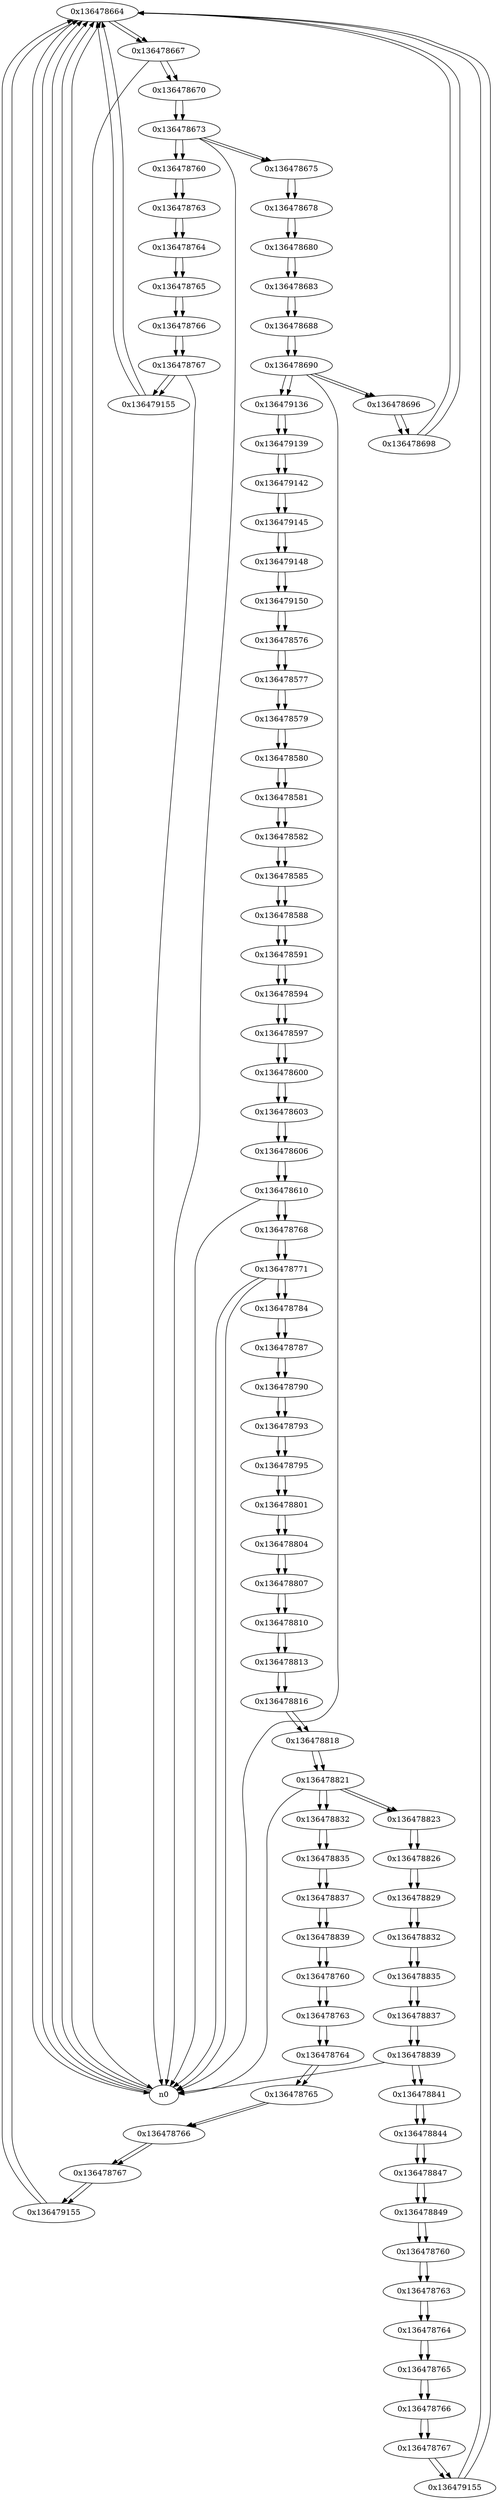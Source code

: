 digraph G{
/* nodes */
  n1 [label="0x136478664"]
  n2 [label="0x136478667"]
  n3 [label="0x136478670"]
  n4 [label="0x136478673"]
  n5 [label="0x136478760"]
  n6 [label="0x136478763"]
  n7 [label="0x136478764"]
  n8 [label="0x136478765"]
  n9 [label="0x136478766"]
  n10 [label="0x136478767"]
  n11 [label="0x136479155"]
  n12 [label="0x136478675"]
  n13 [label="0x136478678"]
  n14 [label="0x136478680"]
  n15 [label="0x136478683"]
  n16 [label="0x136478688"]
  n17 [label="0x136478690"]
  n18 [label="0x136479136"]
  n19 [label="0x136479139"]
  n20 [label="0x136479142"]
  n21 [label="0x136479145"]
  n22 [label="0x136479148"]
  n23 [label="0x136479150"]
  n24 [label="0x136478576"]
  n25 [label="0x136478577"]
  n26 [label="0x136478579"]
  n27 [label="0x136478580"]
  n28 [label="0x136478581"]
  n29 [label="0x136478582"]
  n30 [label="0x136478585"]
  n31 [label="0x136478588"]
  n32 [label="0x136478591"]
  n33 [label="0x136478594"]
  n34 [label="0x136478597"]
  n35 [label="0x136478600"]
  n36 [label="0x136478603"]
  n37 [label="0x136478606"]
  n38 [label="0x136478610"]
  n39 [label="0x136478768"]
  n40 [label="0x136478771"]
  n41 [label="0x136478784"]
  n42 [label="0x136478787"]
  n43 [label="0x136478790"]
  n44 [label="0x136478793"]
  n45 [label="0x136478795"]
  n46 [label="0x136478801"]
  n47 [label="0x136478804"]
  n48 [label="0x136478807"]
  n49 [label="0x136478810"]
  n50 [label="0x136478813"]
  n51 [label="0x136478816"]
  n52 [label="0x136478818"]
  n53 [label="0x136478821"]
  n54 [label="0x136478823"]
  n55 [label="0x136478826"]
  n56 [label="0x136478829"]
  n57 [label="0x136478832"]
  n58 [label="0x136478835"]
  n59 [label="0x136478837"]
  n60 [label="0x136478839"]
  n61 [label="0x136478841"]
  n62 [label="0x136478844"]
  n63 [label="0x136478847"]
  n64 [label="0x136478849"]
  n65 [label="0x136478760"]
  n66 [label="0x136478763"]
  n67 [label="0x136478764"]
  n68 [label="0x136478765"]
  n69 [label="0x136478766"]
  n70 [label="0x136478767"]
  n71 [label="0x136479155"]
  n72 [label="0x136478832"]
  n73 [label="0x136478835"]
  n74 [label="0x136478837"]
  n75 [label="0x136478839"]
  n76 [label="0x136478760"]
  n77 [label="0x136478763"]
  n78 [label="0x136478764"]
  n79 [label="0x136478765"]
  n80 [label="0x136478766"]
  n81 [label="0x136478767"]
  n82 [label="0x136479155"]
  n83 [label="0x136478696"]
  n84 [label="0x136478698"]
/* edges */
n1 -> n2;
n1 -> n0;
n0 -> n1;
n84 -> n1;
n0 -> n1;
n82 -> n1;
n0 -> n1;
n71 -> n1;
n11 -> n1;
n0 -> n1;
n2 -> n3;
n2 -> n0;
n1 -> n2;
n3 -> n4;
n2 -> n3;
n4 -> n5;
n4 -> n12;
n4 -> n0;
n3 -> n4;
n5 -> n6;
n4 -> n5;
n6 -> n7;
n5 -> n6;
n7 -> n8;
n6 -> n7;
n8 -> n9;
n7 -> n8;
n9 -> n10;
n8 -> n9;
n10 -> n11;
n10 -> n0;
n9 -> n10;
n11 -> n1;
n10 -> n11;
n12 -> n13;
n4 -> n12;
n13 -> n14;
n12 -> n13;
n14 -> n15;
n13 -> n14;
n15 -> n16;
n14 -> n15;
n16 -> n17;
n15 -> n16;
n17 -> n18;
n17 -> n83;
n17 -> n0;
n16 -> n17;
n18 -> n19;
n17 -> n18;
n19 -> n20;
n18 -> n19;
n20 -> n21;
n19 -> n20;
n21 -> n22;
n20 -> n21;
n22 -> n23;
n21 -> n22;
n23 -> n24;
n22 -> n23;
n24 -> n25;
n23 -> n24;
n25 -> n26;
n24 -> n25;
n26 -> n27;
n25 -> n26;
n27 -> n28;
n26 -> n27;
n28 -> n29;
n27 -> n28;
n29 -> n30;
n28 -> n29;
n30 -> n31;
n29 -> n30;
n31 -> n32;
n30 -> n31;
n32 -> n33;
n31 -> n32;
n33 -> n34;
n32 -> n33;
n34 -> n35;
n33 -> n34;
n35 -> n36;
n34 -> n35;
n36 -> n37;
n35 -> n36;
n37 -> n38;
n36 -> n37;
n38 -> n39;
n38 -> n0;
n37 -> n38;
n39 -> n40;
n38 -> n39;
n40 -> n41;
n40 -> n0;
n40 -> n0;
n39 -> n40;
n41 -> n42;
n40 -> n41;
n42 -> n43;
n41 -> n42;
n43 -> n44;
n42 -> n43;
n44 -> n45;
n43 -> n44;
n45 -> n46;
n44 -> n45;
n46 -> n47;
n45 -> n46;
n47 -> n48;
n46 -> n47;
n48 -> n49;
n47 -> n48;
n49 -> n50;
n48 -> n49;
n50 -> n51;
n49 -> n50;
n51 -> n52;
n50 -> n51;
n52 -> n53;
n51 -> n52;
n53 -> n54;
n53 -> n72;
n53 -> n0;
n52 -> n53;
n54 -> n55;
n53 -> n54;
n55 -> n56;
n54 -> n55;
n56 -> n57;
n55 -> n56;
n57 -> n58;
n56 -> n57;
n58 -> n59;
n57 -> n58;
n59 -> n60;
n58 -> n59;
n60 -> n61;
n60 -> n0;
n59 -> n60;
n61 -> n62;
n60 -> n61;
n62 -> n63;
n61 -> n62;
n63 -> n64;
n62 -> n63;
n64 -> n65;
n63 -> n64;
n65 -> n66;
n64 -> n65;
n66 -> n67;
n65 -> n66;
n67 -> n68;
n66 -> n67;
n68 -> n69;
n67 -> n68;
n69 -> n70;
n68 -> n69;
n70 -> n71;
n69 -> n70;
n71 -> n1;
n70 -> n71;
n72 -> n73;
n53 -> n72;
n73 -> n74;
n72 -> n73;
n74 -> n75;
n73 -> n74;
n75 -> n76;
n74 -> n75;
n76 -> n77;
n75 -> n76;
n77 -> n78;
n76 -> n77;
n78 -> n79;
n77 -> n78;
n79 -> n80;
n78 -> n79;
n80 -> n81;
n79 -> n80;
n81 -> n82;
n80 -> n81;
n82 -> n1;
n81 -> n82;
n83 -> n84;
n17 -> n83;
n84 -> n1;
n83 -> n84;
}
